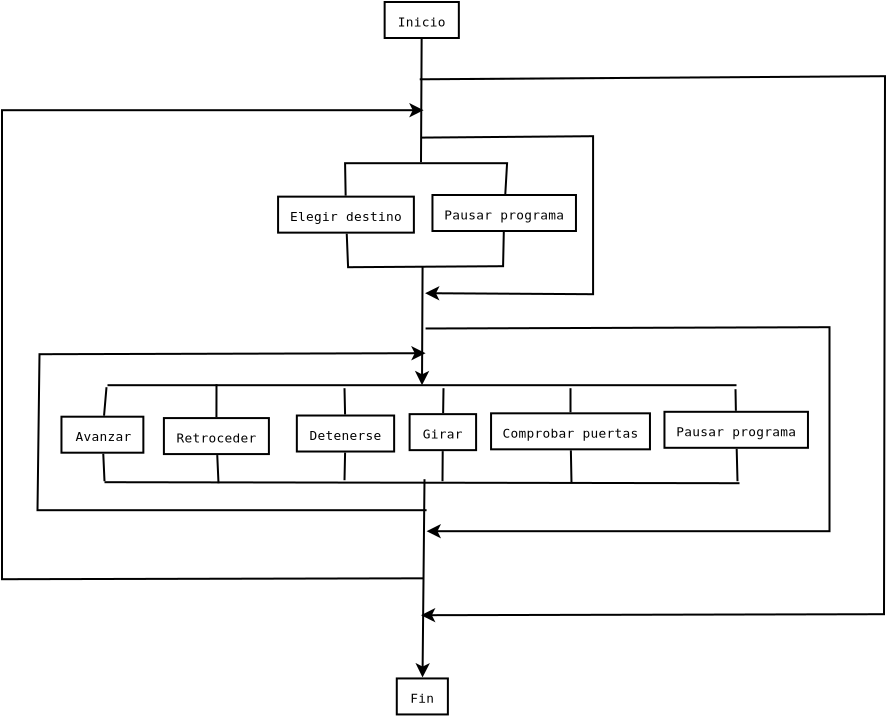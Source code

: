<?xml version="1.0" encoding="UTF-8"?>
<dia:diagram xmlns:dia="http://www.lysator.liu.se/~alla/dia/">
  <dia:layer name="Fondo" visible="true" active="true">
    <dia:object type="ER - Entity" version="0" id="O0">
      <dia:attribute name="obj_pos">
        <dia:point val="8.848,23.725"/>
      </dia:attribute>
      <dia:attribute name="obj_bb">
        <dia:rectangle val="8.798,23.675;12.993,25.575"/>
      </dia:attribute>
      <dia:attribute name="elem_corner">
        <dia:point val="8.848,23.725"/>
      </dia:attribute>
      <dia:attribute name="elem_width">
        <dia:real val="4.095"/>
      </dia:attribute>
      <dia:attribute name="elem_height">
        <dia:real val="1.8"/>
      </dia:attribute>
      <dia:attribute name="border_width">
        <dia:real val="0.1"/>
      </dia:attribute>
      <dia:attribute name="border_color">
        <dia:color val="#000000"/>
      </dia:attribute>
      <dia:attribute name="inner_color">
        <dia:color val="#ffffff"/>
      </dia:attribute>
      <dia:attribute name="name">
        <dia:string>#Avanzar#</dia:string>
      </dia:attribute>
      <dia:attribute name="weak">
        <dia:boolean val="false"/>
      </dia:attribute>
      <dia:attribute name="associative">
        <dia:boolean val="false"/>
      </dia:attribute>
      <dia:attribute name="font">
        <dia:font family="monospace" style="0" name="Courier"/>
      </dia:attribute>
      <dia:attribute name="font_height">
        <dia:real val="0.8"/>
      </dia:attribute>
    </dia:object>
    <dia:object type="ER - Entity" version="0" id="O1">
      <dia:attribute name="obj_pos">
        <dia:point val="26.255,23.597"/>
      </dia:attribute>
      <dia:attribute name="obj_bb">
        <dia:rectangle val="26.205,23.547;29.63,25.447"/>
      </dia:attribute>
      <dia:attribute name="elem_corner">
        <dia:point val="26.255,23.597"/>
      </dia:attribute>
      <dia:attribute name="elem_width">
        <dia:real val="3.325"/>
      </dia:attribute>
      <dia:attribute name="elem_height">
        <dia:real val="1.8"/>
      </dia:attribute>
      <dia:attribute name="border_width">
        <dia:real val="0.1"/>
      </dia:attribute>
      <dia:attribute name="border_color">
        <dia:color val="#000000"/>
      </dia:attribute>
      <dia:attribute name="inner_color">
        <dia:color val="#ffffff"/>
      </dia:attribute>
      <dia:attribute name="name">
        <dia:string>#Girar#</dia:string>
      </dia:attribute>
      <dia:attribute name="weak">
        <dia:boolean val="false"/>
      </dia:attribute>
      <dia:attribute name="associative">
        <dia:boolean val="false"/>
      </dia:attribute>
      <dia:attribute name="font">
        <dia:font family="monospace" style="0" name="Courier"/>
      </dia:attribute>
      <dia:attribute name="font_height">
        <dia:real val="0.8"/>
      </dia:attribute>
    </dia:object>
    <dia:object type="ER - Entity" version="0" id="O2">
      <dia:attribute name="obj_pos">
        <dia:point val="13.97,23.794"/>
      </dia:attribute>
      <dia:attribute name="obj_bb">
        <dia:rectangle val="13.92,23.744;19.27,25.644"/>
      </dia:attribute>
      <dia:attribute name="elem_corner">
        <dia:point val="13.97,23.794"/>
      </dia:attribute>
      <dia:attribute name="elem_width">
        <dia:real val="5.25"/>
      </dia:attribute>
      <dia:attribute name="elem_height">
        <dia:real val="1.8"/>
      </dia:attribute>
      <dia:attribute name="border_width">
        <dia:real val="0.1"/>
      </dia:attribute>
      <dia:attribute name="border_color">
        <dia:color val="#000000"/>
      </dia:attribute>
      <dia:attribute name="inner_color">
        <dia:color val="#ffffff"/>
      </dia:attribute>
      <dia:attribute name="name">
        <dia:string>#Retroceder#</dia:string>
      </dia:attribute>
      <dia:attribute name="weak">
        <dia:boolean val="false"/>
      </dia:attribute>
      <dia:attribute name="associative">
        <dia:boolean val="false"/>
      </dia:attribute>
      <dia:attribute name="font">
        <dia:font family="monospace" style="0" name="Courier"/>
      </dia:attribute>
      <dia:attribute name="font_height">
        <dia:real val="0.8"/>
      </dia:attribute>
    </dia:object>
    <dia:object type="ER - Entity" version="0" id="O3">
      <dia:attribute name="obj_pos">
        <dia:point val="20.617,23.666"/>
      </dia:attribute>
      <dia:attribute name="obj_bb">
        <dia:rectangle val="20.567,23.616;25.532,25.516"/>
      </dia:attribute>
      <dia:attribute name="elem_corner">
        <dia:point val="20.617,23.666"/>
      </dia:attribute>
      <dia:attribute name="elem_width">
        <dia:real val="4.865"/>
      </dia:attribute>
      <dia:attribute name="elem_height">
        <dia:real val="1.8"/>
      </dia:attribute>
      <dia:attribute name="border_width">
        <dia:real val="0.1"/>
      </dia:attribute>
      <dia:attribute name="border_color">
        <dia:color val="#000000"/>
      </dia:attribute>
      <dia:attribute name="inner_color">
        <dia:color val="#ffffff"/>
      </dia:attribute>
      <dia:attribute name="name">
        <dia:string>#Detenerse#</dia:string>
      </dia:attribute>
      <dia:attribute name="weak">
        <dia:boolean val="false"/>
      </dia:attribute>
      <dia:attribute name="associative">
        <dia:boolean val="false"/>
      </dia:attribute>
      <dia:attribute name="font">
        <dia:font family="monospace" style="0" name="Courier"/>
      </dia:attribute>
      <dia:attribute name="font_height">
        <dia:real val="0.8"/>
      </dia:attribute>
    </dia:object>
    <dia:object type="ER - Entity" version="0" id="O4">
      <dia:attribute name="obj_pos">
        <dia:point val="30.328,23.556"/>
      </dia:attribute>
      <dia:attribute name="obj_bb">
        <dia:rectangle val="30.278,23.506;38.323,25.406"/>
      </dia:attribute>
      <dia:attribute name="elem_corner">
        <dia:point val="30.328,23.556"/>
      </dia:attribute>
      <dia:attribute name="elem_width">
        <dia:real val="7.945"/>
      </dia:attribute>
      <dia:attribute name="elem_height">
        <dia:real val="1.8"/>
      </dia:attribute>
      <dia:attribute name="border_width">
        <dia:real val="0.1"/>
      </dia:attribute>
      <dia:attribute name="border_color">
        <dia:color val="#000000"/>
      </dia:attribute>
      <dia:attribute name="inner_color">
        <dia:color val="#ffffff"/>
      </dia:attribute>
      <dia:attribute name="name">
        <dia:string>#Comprobar puertas#</dia:string>
      </dia:attribute>
      <dia:attribute name="weak">
        <dia:boolean val="false"/>
      </dia:attribute>
      <dia:attribute name="associative">
        <dia:boolean val="false"/>
      </dia:attribute>
      <dia:attribute name="font">
        <dia:font family="monospace" style="0" name="Courier"/>
      </dia:attribute>
      <dia:attribute name="font_height">
        <dia:real val="0.8"/>
      </dia:attribute>
    </dia:object>
    <dia:object type="ER - Entity" version="0" id="O5">
      <dia:attribute name="obj_pos">
        <dia:point val="25.007,2.99"/>
      </dia:attribute>
      <dia:attribute name="obj_bb">
        <dia:rectangle val="24.957,2.94;28.767,4.84"/>
      </dia:attribute>
      <dia:attribute name="elem_corner">
        <dia:point val="25.007,2.99"/>
      </dia:attribute>
      <dia:attribute name="elem_width">
        <dia:real val="3.71"/>
      </dia:attribute>
      <dia:attribute name="elem_height">
        <dia:real val="1.8"/>
      </dia:attribute>
      <dia:attribute name="border_width">
        <dia:real val="0.1"/>
      </dia:attribute>
      <dia:attribute name="border_color">
        <dia:color val="#000000"/>
      </dia:attribute>
      <dia:attribute name="inner_color">
        <dia:color val="#ffffff"/>
      </dia:attribute>
      <dia:attribute name="name">
        <dia:string>#Inicio#</dia:string>
      </dia:attribute>
      <dia:attribute name="weak">
        <dia:boolean val="false"/>
      </dia:attribute>
      <dia:attribute name="associative">
        <dia:boolean val="false"/>
      </dia:attribute>
      <dia:attribute name="font">
        <dia:font family="monospace" style="0" name="Courier"/>
      </dia:attribute>
      <dia:attribute name="font_height">
        <dia:real val="0.8"/>
      </dia:attribute>
    </dia:object>
    <dia:object type="ER - Entity" version="0" id="O6">
      <dia:attribute name="obj_pos">
        <dia:point val="25.614,36.812"/>
      </dia:attribute>
      <dia:attribute name="obj_bb">
        <dia:rectangle val="25.564,36.762;28.219,38.662"/>
      </dia:attribute>
      <dia:attribute name="elem_corner">
        <dia:point val="25.614,36.812"/>
      </dia:attribute>
      <dia:attribute name="elem_width">
        <dia:real val="2.555"/>
      </dia:attribute>
      <dia:attribute name="elem_height">
        <dia:real val="1.8"/>
      </dia:attribute>
      <dia:attribute name="border_width">
        <dia:real val="0.1"/>
      </dia:attribute>
      <dia:attribute name="border_color">
        <dia:color val="#000000"/>
      </dia:attribute>
      <dia:attribute name="inner_color">
        <dia:color val="#ffffff"/>
      </dia:attribute>
      <dia:attribute name="name">
        <dia:string>#Fin#</dia:string>
      </dia:attribute>
      <dia:attribute name="weak">
        <dia:boolean val="false"/>
      </dia:attribute>
      <dia:attribute name="associative">
        <dia:boolean val="false"/>
      </dia:attribute>
      <dia:attribute name="font">
        <dia:font family="monospace" style="0" name="Courier"/>
      </dia:attribute>
      <dia:attribute name="font_height">
        <dia:real val="0.8"/>
      </dia:attribute>
    </dia:object>
    <dia:object type="Standard - PolyLine" version="0" id="O7">
      <dia:attribute name="obj_pos">
        <dia:point val="27.104,28.4"/>
      </dia:attribute>
      <dia:attribute name="obj_bb">
        <dia:rectangle val="7.6,20.19;27.165,28.45"/>
      </dia:attribute>
      <dia:attribute name="poly_points">
        <dia:point val="27.104,28.4"/>
        <dia:point val="7.65,28.4"/>
        <dia:point val="7.75,20.6"/>
        <dia:point val="27.054,20.55"/>
      </dia:attribute>
      <dia:attribute name="end_arrow">
        <dia:enum val="22"/>
      </dia:attribute>
      <dia:attribute name="end_arrow_length">
        <dia:real val="0.5"/>
      </dia:attribute>
      <dia:attribute name="end_arrow_width">
        <dia:real val="0.5"/>
      </dia:attribute>
    </dia:object>
    <dia:object type="ER - Entity" version="0" id="O8">
      <dia:attribute name="obj_pos">
        <dia:point val="19.679,12.722"/>
      </dia:attribute>
      <dia:attribute name="obj_bb">
        <dia:rectangle val="19.629,12.671;26.519,14.572"/>
      </dia:attribute>
      <dia:attribute name="elem_corner">
        <dia:point val="19.679,12.722"/>
      </dia:attribute>
      <dia:attribute name="elem_width">
        <dia:real val="6.79"/>
      </dia:attribute>
      <dia:attribute name="elem_height">
        <dia:real val="1.8"/>
      </dia:attribute>
      <dia:attribute name="border_width">
        <dia:real val="0.1"/>
      </dia:attribute>
      <dia:attribute name="border_color">
        <dia:color val="#000000"/>
      </dia:attribute>
      <dia:attribute name="inner_color">
        <dia:color val="#ffffff"/>
      </dia:attribute>
      <dia:attribute name="name">
        <dia:string>#Elegir destino#</dia:string>
      </dia:attribute>
      <dia:attribute name="weak">
        <dia:boolean val="false"/>
      </dia:attribute>
      <dia:attribute name="associative">
        <dia:boolean val="false"/>
      </dia:attribute>
      <dia:attribute name="font">
        <dia:font family="monospace" style="0" name="Courier"/>
      </dia:attribute>
      <dia:attribute name="font_height">
        <dia:real val="0.8"/>
      </dia:attribute>
    </dia:object>
    <dia:object type="Standard - PolyLine" version="0" id="O9">
      <dia:attribute name="obj_pos">
        <dia:point val="26.823,9.77"/>
      </dia:attribute>
      <dia:attribute name="obj_bb">
        <dia:rectangle val="26.773,9.65;35.479,17.915"/>
      </dia:attribute>
      <dia:attribute name="poly_points">
        <dia:point val="26.823,9.77"/>
        <dia:point val="35.429,9.7"/>
        <dia:point val="35.429,17.6"/>
        <dia:point val="27.029,17.55"/>
      </dia:attribute>
      <dia:attribute name="end_arrow">
        <dia:enum val="22"/>
      </dia:attribute>
      <dia:attribute name="end_arrow_length">
        <dia:real val="0.5"/>
      </dia:attribute>
      <dia:attribute name="end_arrow_width">
        <dia:real val="0.5"/>
      </dia:attribute>
    </dia:object>
    <dia:object type="ER - Entity" version="0" id="O10">
      <dia:attribute name="obj_pos">
        <dia:point val="27.398,12.64"/>
      </dia:attribute>
      <dia:attribute name="obj_bb">
        <dia:rectangle val="27.348,12.59;34.623,14.49"/>
      </dia:attribute>
      <dia:attribute name="elem_corner">
        <dia:point val="27.398,12.64"/>
      </dia:attribute>
      <dia:attribute name="elem_width">
        <dia:real val="7.175"/>
      </dia:attribute>
      <dia:attribute name="elem_height">
        <dia:real val="1.8"/>
      </dia:attribute>
      <dia:attribute name="border_width">
        <dia:real val="0.1"/>
      </dia:attribute>
      <dia:attribute name="border_color">
        <dia:color val="#000000"/>
      </dia:attribute>
      <dia:attribute name="inner_color">
        <dia:color val="#ffffff"/>
      </dia:attribute>
      <dia:attribute name="name">
        <dia:string>#Pausar programa#</dia:string>
      </dia:attribute>
      <dia:attribute name="weak">
        <dia:boolean val="false"/>
      </dia:attribute>
      <dia:attribute name="associative">
        <dia:boolean val="false"/>
      </dia:attribute>
      <dia:attribute name="font">
        <dia:font family="monospace" style="0" name="Courier"/>
      </dia:attribute>
      <dia:attribute name="font_height">
        <dia:real val="0.8"/>
      </dia:attribute>
    </dia:object>
    <dia:object type="Standard - PolyLine" version="0" id="O11">
      <dia:attribute name="obj_pos">
        <dia:point val="23.074,13.621"/>
      </dia:attribute>
      <dia:attribute name="obj_bb">
        <dia:rectangle val="22.979,11;31.182,12.723"/>
      </dia:attribute>
      <dia:attribute name="poly_points">
        <dia:point val="23.074,13.621"/>
        <dia:point val="23.029,11.05"/>
        <dia:point val="31.129,11.05"/>
        <dia:point val="30.985,13.54"/>
      </dia:attribute>
      <dia:connections>
        <dia:connection handle="0" to="O8" connection="8"/>
        <dia:connection handle="3" to="O10" connection="8"/>
      </dia:connections>
    </dia:object>
    <dia:object type="Standard - Line" version="0" id="O12">
      <dia:attribute name="obj_pos">
        <dia:point val="26.857,4.84"/>
      </dia:attribute>
      <dia:attribute name="obj_bb">
        <dia:rectangle val="26.775,4.79;26.907,11.05"/>
      </dia:attribute>
      <dia:attribute name="conn_endpoints">
        <dia:point val="26.857,4.84"/>
        <dia:point val="26.825,11"/>
      </dia:attribute>
      <dia:attribute name="numcp">
        <dia:int val="1"/>
      </dia:attribute>
      <dia:connections>
        <dia:connection handle="0" to="O5" connection="8"/>
      </dia:connections>
    </dia:object>
    <dia:object type="Standard - PolyLine" version="0" id="O13">
      <dia:attribute name="obj_pos">
        <dia:point val="23.074,13.621"/>
      </dia:attribute>
      <dia:attribute name="obj_bb">
        <dia:rectangle val="23.06,14.437;31.017,16.3"/>
      </dia:attribute>
      <dia:attribute name="poly_points">
        <dia:point val="23.074,13.621"/>
        <dia:point val="23.179,16.25"/>
        <dia:point val="30.929,16.2"/>
        <dia:point val="30.985,13.54"/>
      </dia:attribute>
      <dia:connections>
        <dia:connection handle="0" to="O8" connection="8"/>
        <dia:connection handle="3" to="O10" connection="8"/>
      </dia:connections>
    </dia:object>
    <dia:object type="Standard - PolyLine" version="0" id="O14">
      <dia:attribute name="obj_pos">
        <dia:point val="27.054,19.315"/>
      </dia:attribute>
      <dia:attribute name="obj_bb">
        <dia:rectangle val="26.992,19.2;47.3,29.812"/>
      </dia:attribute>
      <dia:attribute name="poly_points">
        <dia:point val="27.054,19.315"/>
        <dia:point val="47.25,19.25"/>
        <dia:point val="47.25,29.45"/>
        <dia:point val="27.104,29.45"/>
      </dia:attribute>
      <dia:attribute name="end_arrow">
        <dia:enum val="22"/>
      </dia:attribute>
      <dia:attribute name="end_arrow_length">
        <dia:real val="0.5"/>
      </dia:attribute>
      <dia:attribute name="end_arrow_width">
        <dia:real val="0.5"/>
      </dia:attribute>
    </dia:object>
    <dia:object type="ER - Entity" version="0" id="O15">
      <dia:attribute name="obj_pos">
        <dia:point val="38.998,23.48"/>
      </dia:attribute>
      <dia:attribute name="obj_bb">
        <dia:rectangle val="38.948,23.43;46.223,25.33"/>
      </dia:attribute>
      <dia:attribute name="elem_corner">
        <dia:point val="38.998,23.48"/>
      </dia:attribute>
      <dia:attribute name="elem_width">
        <dia:real val="7.175"/>
      </dia:attribute>
      <dia:attribute name="elem_height">
        <dia:real val="1.8"/>
      </dia:attribute>
      <dia:attribute name="border_width">
        <dia:real val="0.1"/>
      </dia:attribute>
      <dia:attribute name="border_color">
        <dia:color val="#000000"/>
      </dia:attribute>
      <dia:attribute name="inner_color">
        <dia:color val="#ffffff"/>
      </dia:attribute>
      <dia:attribute name="name">
        <dia:string>#Pausar programa#</dia:string>
      </dia:attribute>
      <dia:attribute name="weak">
        <dia:boolean val="false"/>
      </dia:attribute>
      <dia:attribute name="associative">
        <dia:boolean val="false"/>
      </dia:attribute>
      <dia:attribute name="font">
        <dia:font family="monospace" style="0" name="Courier"/>
      </dia:attribute>
      <dia:attribute name="font_height">
        <dia:real val="0.8"/>
      </dia:attribute>
    </dia:object>
    <dia:object type="Standard - Line" version="0" id="O16">
      <dia:attribute name="obj_pos">
        <dia:point val="26.904,16.2"/>
      </dia:attribute>
      <dia:attribute name="obj_bb">
        <dia:rectangle val="26.516,16.15;27.24,22.262"/>
      </dia:attribute>
      <dia:attribute name="conn_endpoints">
        <dia:point val="26.904,16.2"/>
        <dia:point val="26.875,22.15"/>
      </dia:attribute>
      <dia:attribute name="numcp">
        <dia:int val="1"/>
      </dia:attribute>
      <dia:attribute name="end_arrow">
        <dia:enum val="22"/>
      </dia:attribute>
      <dia:attribute name="end_arrow_length">
        <dia:real val="0.5"/>
      </dia:attribute>
      <dia:attribute name="end_arrow_width">
        <dia:real val="0.5"/>
      </dia:attribute>
      <dia:connections>
        <dia:connection handle="1" to="O17" connection="2"/>
      </dia:connections>
    </dia:object>
    <dia:object type="Standard - Line" version="0" id="O17">
      <dia:attribute name="obj_pos">
        <dia:point val="11.15,22.15"/>
      </dia:attribute>
      <dia:attribute name="obj_bb">
        <dia:rectangle val="11.1,22.1;42.65,22.2"/>
      </dia:attribute>
      <dia:attribute name="conn_endpoints">
        <dia:point val="11.15,22.15"/>
        <dia:point val="42.6,22.15"/>
      </dia:attribute>
      <dia:attribute name="numcp">
        <dia:int val="5"/>
      </dia:attribute>
    </dia:object>
    <dia:object type="Standard - Line" version="0" id="O18">
      <dia:attribute name="obj_pos">
        <dia:point val="11.1,22.25"/>
      </dia:attribute>
      <dia:attribute name="obj_bb">
        <dia:rectangle val="10.923,22.196;11.154,23.729"/>
      </dia:attribute>
      <dia:attribute name="conn_endpoints">
        <dia:point val="11.1,22.25"/>
        <dia:point val="10.977,23.675"/>
      </dia:attribute>
      <dia:attribute name="numcp">
        <dia:int val="1"/>
      </dia:attribute>
      <dia:connections>
        <dia:connection handle="1" to="O0" connection="8"/>
      </dia:connections>
    </dia:object>
    <dia:object type="Standard - Line" version="0" id="O19">
      <dia:attribute name="obj_pos">
        <dia:point val="16.597,23.745"/>
      </dia:attribute>
      <dia:attribute name="obj_bb">
        <dia:rectangle val="16.547,22.05;16.65,23.796"/>
      </dia:attribute>
      <dia:attribute name="conn_endpoints">
        <dia:point val="16.597,23.745"/>
        <dia:point val="16.6,22.1"/>
      </dia:attribute>
      <dia:attribute name="numcp">
        <dia:int val="1"/>
      </dia:attribute>
      <dia:connections>
        <dia:connection handle="0" to="O2" connection="8"/>
      </dia:connections>
    </dia:object>
    <dia:object type="Standard - Line" version="0" id="O20">
      <dia:attribute name="obj_pos">
        <dia:point val="23.029,23.616"/>
      </dia:attribute>
      <dia:attribute name="obj_bb">
        <dia:rectangle val="22.949,22.249;23.08,23.667"/>
      </dia:attribute>
      <dia:attribute name="conn_endpoints">
        <dia:point val="23.029,23.616"/>
        <dia:point val="23,22.3"/>
      </dia:attribute>
      <dia:attribute name="numcp">
        <dia:int val="1"/>
      </dia:attribute>
      <dia:connections>
        <dia:connection handle="0" to="O3" connection="8"/>
      </dia:connections>
    </dia:object>
    <dia:object type="Standard - Line" version="0" id="O21">
      <dia:attribute name="obj_pos">
        <dia:point val="27.931,23.547"/>
      </dia:attribute>
      <dia:attribute name="obj_bb">
        <dia:rectangle val="27.881,22.249;28.001,23.598"/>
      </dia:attribute>
      <dia:attribute name="conn_endpoints">
        <dia:point val="27.931,23.547"/>
        <dia:point val="27.95,22.3"/>
      </dia:attribute>
      <dia:attribute name="numcp">
        <dia:int val="1"/>
      </dia:attribute>
      <dia:connections>
        <dia:connection handle="0" to="O1" connection="8"/>
      </dia:connections>
    </dia:object>
    <dia:object type="Standard - Line" version="0" id="O22">
      <dia:attribute name="obj_pos">
        <dia:point val="34.3,23.506"/>
      </dia:attribute>
      <dia:attribute name="obj_bb">
        <dia:rectangle val="34.25,22.25;34.35,23.556"/>
      </dia:attribute>
      <dia:attribute name="conn_endpoints">
        <dia:point val="34.3,23.506"/>
        <dia:point val="34.3,22.3"/>
      </dia:attribute>
      <dia:attribute name="numcp">
        <dia:int val="1"/>
      </dia:attribute>
      <dia:connections>
        <dia:connection handle="0" to="O4" connection="8"/>
      </dia:connections>
    </dia:object>
    <dia:object type="Standard - Line" version="0" id="O23">
      <dia:attribute name="obj_pos">
        <dia:point val="42.569,23.43"/>
      </dia:attribute>
      <dia:attribute name="obj_bb">
        <dia:rectangle val="42.499,22.299;42.62,23.481"/>
      </dia:attribute>
      <dia:attribute name="conn_endpoints">
        <dia:point val="42.569,23.43"/>
        <dia:point val="42.55,22.35"/>
      </dia:attribute>
      <dia:attribute name="numcp">
        <dia:int val="1"/>
      </dia:attribute>
      <dia:connections>
        <dia:connection handle="0" to="O15" connection="8"/>
      </dia:connections>
    </dia:object>
    <dia:object type="Standard - Line" version="0" id="O24">
      <dia:attribute name="obj_pos">
        <dia:point val="11,27"/>
      </dia:attribute>
      <dia:attribute name="obj_bb">
        <dia:rectangle val="10.95,26.95;42.8,27.1"/>
      </dia:attribute>
      <dia:attribute name="conn_endpoints">
        <dia:point val="11,27"/>
        <dia:point val="42.75,27.05"/>
      </dia:attribute>
      <dia:attribute name="numcp">
        <dia:int val="1"/>
      </dia:attribute>
    </dia:object>
    <dia:object type="Standard - Line" version="0" id="O25">
      <dia:attribute name="obj_pos">
        <dia:point val="10.938,25.575"/>
      </dia:attribute>
      <dia:attribute name="obj_bb">
        <dia:rectangle val="10.886,25.523;11.052,27.002"/>
      </dia:attribute>
      <dia:attribute name="conn_endpoints">
        <dia:point val="10.938,25.575"/>
        <dia:point val="11,26.95"/>
      </dia:attribute>
      <dia:attribute name="numcp">
        <dia:int val="1"/>
      </dia:attribute>
      <dia:connections>
        <dia:connection handle="0" to="O0" connection="8"/>
      </dia:connections>
    </dia:object>
    <dia:object type="Standard - Line" version="0" id="O26">
      <dia:attribute name="obj_pos">
        <dia:point val="16.637,25.643"/>
      </dia:attribute>
      <dia:attribute name="obj_bb">
        <dia:rectangle val="16.585,25.591;16.752,27.102"/>
      </dia:attribute>
      <dia:attribute name="conn_endpoints">
        <dia:point val="16.637,25.643"/>
        <dia:point val="16.7,27.05"/>
      </dia:attribute>
      <dia:attribute name="numcp">
        <dia:int val="1"/>
      </dia:attribute>
      <dia:connections>
        <dia:connection handle="0" to="O2" connection="8"/>
      </dia:connections>
    </dia:object>
    <dia:object type="Standard - Line" version="0" id="O27">
      <dia:attribute name="obj_pos">
        <dia:point val="23.029,25.515"/>
      </dia:attribute>
      <dia:attribute name="obj_bb">
        <dia:rectangle val="22.949,25.464;23.081,26.951"/>
      </dia:attribute>
      <dia:attribute name="conn_endpoints">
        <dia:point val="23.029,25.515"/>
        <dia:point val="23,26.9"/>
      </dia:attribute>
      <dia:attribute name="numcp">
        <dia:int val="1"/>
      </dia:attribute>
      <dia:connections>
        <dia:connection handle="0" to="O3" connection="8"/>
      </dia:connections>
    </dia:object>
    <dia:object type="Standard - Line" version="0" id="O28">
      <dia:attribute name="obj_pos">
        <dia:point val="27.911,25.447"/>
      </dia:attribute>
      <dia:attribute name="obj_bb">
        <dia:rectangle val="27.85,25.397;27.961,27.0"/>
      </dia:attribute>
      <dia:attribute name="conn_endpoints">
        <dia:point val="27.911,25.447"/>
        <dia:point val="27.9,26.95"/>
      </dia:attribute>
      <dia:attribute name="numcp">
        <dia:int val="1"/>
      </dia:attribute>
      <dia:connections>
        <dia:connection handle="0" to="O1" connection="8"/>
      </dia:connections>
    </dia:object>
    <dia:object type="Standard - Line" version="0" id="O29">
      <dia:attribute name="obj_pos">
        <dia:point val="34.319,25.406"/>
      </dia:attribute>
      <dia:attribute name="obj_bb">
        <dia:rectangle val="34.268,25.355;34.401,27.101"/>
      </dia:attribute>
      <dia:attribute name="conn_endpoints">
        <dia:point val="34.319,25.406"/>
        <dia:point val="34.35,27.05"/>
      </dia:attribute>
      <dia:attribute name="numcp">
        <dia:int val="1"/>
      </dia:attribute>
      <dia:connections>
        <dia:connection handle="0" to="O4" connection="8"/>
      </dia:connections>
    </dia:object>
    <dia:object type="Standard - Line" version="0" id="O30">
      <dia:attribute name="obj_pos">
        <dia:point val="42.609,25.33"/>
      </dia:attribute>
      <dia:attribute name="obj_bb">
        <dia:rectangle val="42.558,25.279;42.701,27.001"/>
      </dia:attribute>
      <dia:attribute name="conn_endpoints">
        <dia:point val="42.609,25.33"/>
        <dia:point val="42.65,26.95"/>
      </dia:attribute>
      <dia:attribute name="numcp">
        <dia:int val="1"/>
      </dia:attribute>
      <dia:connections>
        <dia:connection handle="0" to="O15" connection="8"/>
      </dia:connections>
    </dia:object>
    <dia:object type="Standard - Line" version="0" id="O31">
      <dia:attribute name="obj_pos">
        <dia:point val="27,26.85"/>
      </dia:attribute>
      <dia:attribute name="obj_bb">
        <dia:rectangle val="26.546,26.799;27.269,36.874"/>
      </dia:attribute>
      <dia:attribute name="conn_endpoints">
        <dia:point val="27,26.85"/>
        <dia:point val="26.901,36.762"/>
      </dia:attribute>
      <dia:attribute name="numcp">
        <dia:int val="1"/>
      </dia:attribute>
      <dia:attribute name="end_arrow">
        <dia:enum val="22"/>
      </dia:attribute>
      <dia:attribute name="end_arrow_length">
        <dia:real val="0.5"/>
      </dia:attribute>
      <dia:attribute name="end_arrow_width">
        <dia:real val="0.5"/>
      </dia:attribute>
      <dia:connections>
        <dia:connection handle="1" to="O6" connection="8"/>
      </dia:connections>
    </dia:object>
    <dia:object type="Standard - PolyLine" version="0" id="O32">
      <dia:attribute name="obj_pos">
        <dia:point val="26.951,31.806"/>
      </dia:attribute>
      <dia:attribute name="obj_bb">
        <dia:rectangle val="5.825,8.038;27.065,31.9"/>
      </dia:attribute>
      <dia:attribute name="poly_points">
        <dia:point val="26.951,31.806"/>
        <dia:point val="5.875,31.85"/>
        <dia:point val="5.875,8.4"/>
        <dia:point val="26.954,8.4"/>
      </dia:attribute>
      <dia:attribute name="end_arrow">
        <dia:enum val="22"/>
      </dia:attribute>
      <dia:attribute name="end_arrow_length">
        <dia:real val="0.5"/>
      </dia:attribute>
      <dia:attribute name="end_arrow_width">
        <dia:real val="0.5"/>
      </dia:attribute>
      <dia:connections>
        <dia:connection handle="0" to="O31" connection="0"/>
      </dia:connections>
    </dia:object>
    <dia:object type="Standard - PolyLine" version="0" id="O33">
      <dia:attribute name="obj_pos">
        <dia:point val="26.762,6.855"/>
      </dia:attribute>
      <dia:attribute name="obj_bb">
        <dia:rectangle val="26.712,6.65;50.075,34.011"/>
      </dia:attribute>
      <dia:attribute name="poly_points">
        <dia:point val="26.762,6.855"/>
        <dia:point val="50.025,6.7"/>
        <dia:point val="49.975,33.6"/>
        <dia:point val="26.825,33.65"/>
      </dia:attribute>
      <dia:attribute name="end_arrow">
        <dia:enum val="22"/>
      </dia:attribute>
      <dia:attribute name="end_arrow_length">
        <dia:real val="0.5"/>
      </dia:attribute>
      <dia:attribute name="end_arrow_width">
        <dia:real val="0.5"/>
      </dia:attribute>
    </dia:object>
  </dia:layer>
</dia:diagram>
